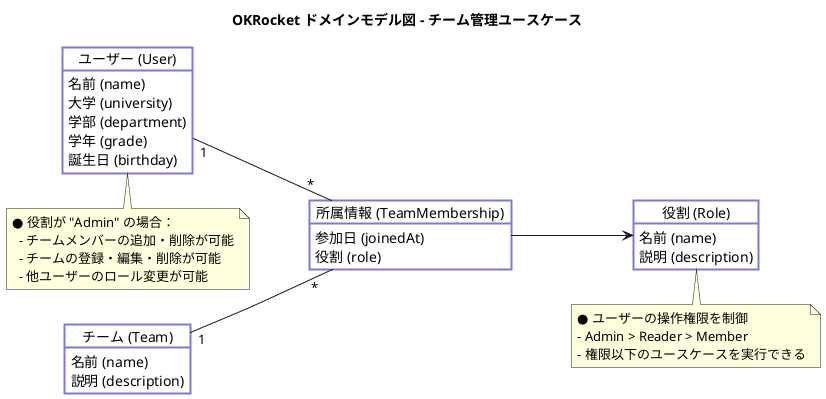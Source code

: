 @startuml
title OKRocket ドメインモデル図 - チーム管理ユースケース

left to right direction

skinparam object {
  BackgroundColor #ffffff
  BorderColor #7a7adb
  FontColor #000000
  BorderThickness 2
}

' ===== エンティティ =====
object "ユーザー (User)" as User {
  名前 (name)
  大学 (university)
  学部 (department)
  学年 (grade)
  誕生日 (birthday)
}

object "チーム (Team)" as Team {
  名前 (name)
  説明 (description)
}

object "役割 (Role)" as Role {
  名前 (name)
  説明 (description)
}

object "所属情報 (TeamMembership)" as TeamMembership {
  参加日 (joinedAt)
  役割 (role)
}

' ===== 関連（多重度と関係の種類） =====
User "1" -- "*" TeamMembership
Team "1" -- "*" TeamMembership
TeamMembership --> Role

'====== note(ドメインルールの定義) ======
note bottom of Role
  ● ユーザーの操作権限を制御
  - Admin > Reader > Member
  - 権限以下のユースケースを実行できる
end note

note bottom of User
  ● 役割が "Admin" の場合：
    - チームメンバーの追加・削除が可能
    - チームの登録・編集・削除が可能
    - 他ユーザーのロール変更が可能
end note

@enduml
